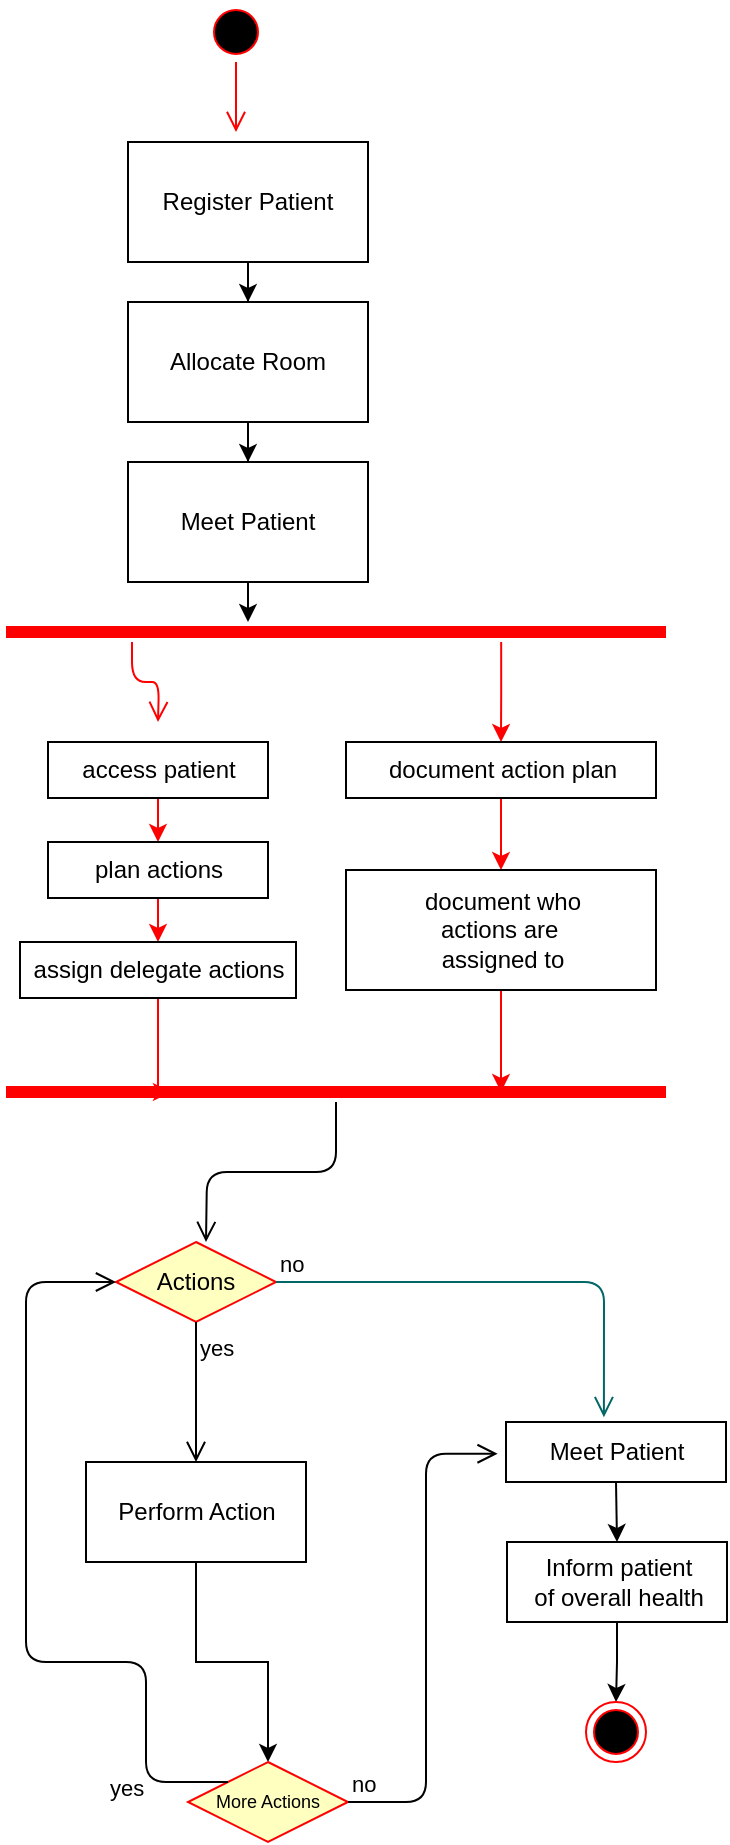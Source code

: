 <mxfile version="12.3.3" type="github" pages="1">
  <diagram id="4ugw7qa7zmJIgKYFLATh" name="Page-1">
    <mxGraphModel dx="805" dy="413" grid="1" gridSize="10" guides="1" tooltips="1" connect="1" arrows="1" fold="1" page="1" pageScale="1" pageWidth="850" pageHeight="1100" math="0" shadow="0">
      <root>
        <mxCell id="0"/>
        <mxCell id="1" parent="0"/>
        <mxCell id="-wgZAxr-TP0N3f5s5QVU-2" value="" style="ellipse;html=1;shape=startState;fillColor=#000000;strokeColor=#ff0000;" vertex="1" parent="1">
          <mxGeometry x="140" y="40" width="30" height="30" as="geometry"/>
        </mxCell>
        <mxCell id="-wgZAxr-TP0N3f5s5QVU-3" value="" style="edgeStyle=orthogonalEdgeStyle;html=1;verticalAlign=bottom;endArrow=open;endSize=8;strokeColor=#ff0000;entryX=0.45;entryY=-0.083;entryDx=0;entryDy=0;entryPerimeter=0;" edge="1" source="-wgZAxr-TP0N3f5s5QVU-2" parent="1">
          <mxGeometry relative="1" as="geometry">
            <mxPoint x="155" y="105" as="targetPoint"/>
          </mxGeometry>
        </mxCell>
        <mxCell id="-wgZAxr-TP0N3f5s5QVU-10" value="" style="edgeStyle=orthogonalEdgeStyle;rounded=0;orthogonalLoop=1;jettySize=auto;html=1;" edge="1" parent="1" source="-wgZAxr-TP0N3f5s5QVU-6" target="-wgZAxr-TP0N3f5s5QVU-9">
          <mxGeometry relative="1" as="geometry"/>
        </mxCell>
        <mxCell id="-wgZAxr-TP0N3f5s5QVU-6" value="Register Patient" style="rounded=0;whiteSpace=wrap;html=1;" vertex="1" parent="1">
          <mxGeometry x="101" y="110" width="120" height="60" as="geometry"/>
        </mxCell>
        <mxCell id="-wgZAxr-TP0N3f5s5QVU-12" value="" style="edgeStyle=orthogonalEdgeStyle;rounded=0;orthogonalLoop=1;jettySize=auto;html=1;" edge="1" parent="1" source="-wgZAxr-TP0N3f5s5QVU-9" target="-wgZAxr-TP0N3f5s5QVU-11">
          <mxGeometry relative="1" as="geometry"/>
        </mxCell>
        <mxCell id="-wgZAxr-TP0N3f5s5QVU-9" value="Allocate Room" style="rounded=0;whiteSpace=wrap;html=1;" vertex="1" parent="1">
          <mxGeometry x="101" y="190" width="120" height="60" as="geometry"/>
        </mxCell>
        <mxCell id="-wgZAxr-TP0N3f5s5QVU-14" value="" style="edgeStyle=orthogonalEdgeStyle;rounded=0;orthogonalLoop=1;jettySize=auto;html=1;" edge="1" parent="1" source="-wgZAxr-TP0N3f5s5QVU-11">
          <mxGeometry relative="1" as="geometry">
            <mxPoint x="161" y="350" as="targetPoint"/>
          </mxGeometry>
        </mxCell>
        <mxCell id="-wgZAxr-TP0N3f5s5QVU-11" value="Meet Patient" style="rounded=0;whiteSpace=wrap;html=1;" vertex="1" parent="1">
          <mxGeometry x="101" y="270" width="120" height="60" as="geometry"/>
        </mxCell>
        <mxCell id="-wgZAxr-TP0N3f5s5QVU-15" value="" style="shape=line;html=1;strokeWidth=6;strokeColor=#ff0000;" vertex="1" parent="1">
          <mxGeometry x="40" y="350" width="126" height="10" as="geometry"/>
        </mxCell>
        <mxCell id="-wgZAxr-TP0N3f5s5QVU-16" value="" style="edgeStyle=orthogonalEdgeStyle;html=1;verticalAlign=bottom;endArrow=open;endSize=8;strokeColor=#ff0000;" edge="1" source="-wgZAxr-TP0N3f5s5QVU-15" parent="1">
          <mxGeometry relative="1" as="geometry">
            <mxPoint x="116" y="400" as="targetPoint"/>
          </mxGeometry>
        </mxCell>
        <mxCell id="-wgZAxr-TP0N3f5s5QVU-17" value="" style="shape=line;html=1;strokeWidth=6;strokeColor=#ff0000;" vertex="1" parent="1">
          <mxGeometry x="166" y="350" width="204" height="10" as="geometry"/>
        </mxCell>
        <mxCell id="-wgZAxr-TP0N3f5s5QVU-32" style="edgeStyle=orthogonalEdgeStyle;rounded=0;orthogonalLoop=1;jettySize=auto;html=1;exitX=0.5;exitY=1;exitDx=0;exitDy=0;entryX=0.5;entryY=0;entryDx=0;entryDy=0;strokeColor=#FF0000;" edge="1" parent="1" source="-wgZAxr-TP0N3f5s5QVU-22" target="-wgZAxr-TP0N3f5s5QVU-23">
          <mxGeometry relative="1" as="geometry"/>
        </mxCell>
        <mxCell id="-wgZAxr-TP0N3f5s5QVU-22" value="access patient" style="html=1;" vertex="1" parent="1">
          <mxGeometry x="61" y="410" width="110" height="28" as="geometry"/>
        </mxCell>
        <mxCell id="-wgZAxr-TP0N3f5s5QVU-34" style="edgeStyle=orthogonalEdgeStyle;rounded=0;orthogonalLoop=1;jettySize=auto;html=1;exitX=0.5;exitY=1;exitDx=0;exitDy=0;entryX=0.5;entryY=0;entryDx=0;entryDy=0;strokeColor=#FF0000;" edge="1" parent="1" source="-wgZAxr-TP0N3f5s5QVU-23" target="-wgZAxr-TP0N3f5s5QVU-24">
          <mxGeometry relative="1" as="geometry"/>
        </mxCell>
        <mxCell id="-wgZAxr-TP0N3f5s5QVU-23" value="plan actions" style="html=1;" vertex="1" parent="1">
          <mxGeometry x="61" y="460" width="110" height="28" as="geometry"/>
        </mxCell>
        <mxCell id="-wgZAxr-TP0N3f5s5QVU-39" value="" style="edgeStyle=orthogonalEdgeStyle;rounded=0;orthogonalLoop=1;jettySize=auto;html=1;strokeColor=#FF0000;entryX=0.25;entryY=0.5;entryDx=0;entryDy=0;entryPerimeter=0;" edge="1" parent="1" source="-wgZAxr-TP0N3f5s5QVU-24" target="-wgZAxr-TP0N3f5s5QVU-35">
          <mxGeometry relative="1" as="geometry">
            <mxPoint x="116" y="618" as="targetPoint"/>
            <Array as="points">
              <mxPoint x="116" y="585"/>
            </Array>
          </mxGeometry>
        </mxCell>
        <mxCell id="-wgZAxr-TP0N3f5s5QVU-24" value="assign delegate actions" style="html=1;" vertex="1" parent="1">
          <mxGeometry x="47" y="510" width="138" height="28" as="geometry"/>
        </mxCell>
        <mxCell id="-wgZAxr-TP0N3f5s5QVU-31" style="edgeStyle=orthogonalEdgeStyle;rounded=0;orthogonalLoop=1;jettySize=auto;html=1;exitX=0.596;exitY=1;exitDx=0;exitDy=0;exitPerimeter=0;strokeColor=#FF0000;" edge="1" parent="1" source="-wgZAxr-TP0N3f5s5QVU-17" target="-wgZAxr-TP0N3f5s5QVU-25">
          <mxGeometry relative="1" as="geometry"/>
        </mxCell>
        <mxCell id="-wgZAxr-TP0N3f5s5QVU-33" style="edgeStyle=orthogonalEdgeStyle;rounded=0;orthogonalLoop=1;jettySize=auto;html=1;exitX=0.5;exitY=1;exitDx=0;exitDy=0;entryX=0.5;entryY=0;entryDx=0;entryDy=0;strokeColor=#FF0000;" edge="1" parent="1" source="-wgZAxr-TP0N3f5s5QVU-25" target="-wgZAxr-TP0N3f5s5QVU-26">
          <mxGeometry relative="1" as="geometry"/>
        </mxCell>
        <mxCell id="-wgZAxr-TP0N3f5s5QVU-25" value="document action plan" style="html=1;" vertex="1" parent="1">
          <mxGeometry x="210" y="410" width="155" height="28" as="geometry"/>
        </mxCell>
        <mxCell id="-wgZAxr-TP0N3f5s5QVU-37" style="edgeStyle=orthogonalEdgeStyle;rounded=0;orthogonalLoop=1;jettySize=auto;html=1;exitX=0.5;exitY=1;exitDx=0;exitDy=0;entryX=0.75;entryY=0.5;entryDx=0;entryDy=0;entryPerimeter=0;strokeColor=#FF0000;" edge="1" parent="1" source="-wgZAxr-TP0N3f5s5QVU-26" target="-wgZAxr-TP0N3f5s5QVU-35">
          <mxGeometry relative="1" as="geometry"/>
        </mxCell>
        <mxCell id="-wgZAxr-TP0N3f5s5QVU-26" value="document who&lt;br&gt;actions are&amp;nbsp;&lt;br&gt;assigned to" style="html=1;" vertex="1" parent="1">
          <mxGeometry x="210" y="474" width="155" height="60" as="geometry"/>
        </mxCell>
        <mxCell id="-wgZAxr-TP0N3f5s5QVU-35" value="" style="shape=line;html=1;strokeWidth=6;strokeColor=#ff0000;" vertex="1" parent="1">
          <mxGeometry x="40" y="580" width="330" height="10" as="geometry"/>
        </mxCell>
        <mxCell id="-wgZAxr-TP0N3f5s5QVU-36" value="" style="edgeStyle=orthogonalEdgeStyle;html=1;verticalAlign=bottom;endArrow=open;endSize=8;strokeColor=#000000;" edge="1" source="-wgZAxr-TP0N3f5s5QVU-35" parent="1">
          <mxGeometry relative="1" as="geometry">
            <mxPoint x="140" y="660" as="targetPoint"/>
          </mxGeometry>
        </mxCell>
        <mxCell id="-wgZAxr-TP0N3f5s5QVU-41" value="Actions" style="rhombus;whiteSpace=wrap;html=1;fillColor=#ffffc0;strokeColor=#ff0000;" vertex="1" parent="1">
          <mxGeometry x="95" y="660" width="80" height="40" as="geometry"/>
        </mxCell>
        <mxCell id="-wgZAxr-TP0N3f5s5QVU-42" value="no" style="edgeStyle=orthogonalEdgeStyle;html=1;align=left;verticalAlign=bottom;endArrow=open;endSize=8;strokeColor=#006666;entryX=0.445;entryY=-0.081;entryDx=0;entryDy=0;entryPerimeter=0;" edge="1" source="-wgZAxr-TP0N3f5s5QVU-41" parent="1" target="-wgZAxr-TP0N3f5s5QVU-52">
          <mxGeometry x="-1" relative="1" as="geometry">
            <mxPoint x="275" y="680" as="targetPoint"/>
          </mxGeometry>
        </mxCell>
        <mxCell id="-wgZAxr-TP0N3f5s5QVU-43" value="yes" style="edgeStyle=orthogonalEdgeStyle;html=1;align=left;verticalAlign=top;endArrow=open;endSize=8;strokeColor=#000000;entryX=0.5;entryY=0;entryDx=0;entryDy=0;" edge="1" source="-wgZAxr-TP0N3f5s5QVU-41" parent="1" target="-wgZAxr-TP0N3f5s5QVU-47">
          <mxGeometry x="-1" relative="1" as="geometry">
            <mxPoint x="135" y="760" as="targetPoint"/>
          </mxGeometry>
        </mxCell>
        <mxCell id="-wgZAxr-TP0N3f5s5QVU-51" style="edgeStyle=orthogonalEdgeStyle;rounded=0;orthogonalLoop=1;jettySize=auto;html=1;exitX=0.5;exitY=1;exitDx=0;exitDy=0;strokeColor=#000000;" edge="1" parent="1" source="-wgZAxr-TP0N3f5s5QVU-47" target="-wgZAxr-TP0N3f5s5QVU-48">
          <mxGeometry relative="1" as="geometry"/>
        </mxCell>
        <mxCell id="-wgZAxr-TP0N3f5s5QVU-47" value="Perform Action" style="html=1;strokeColor=#000000;" vertex="1" parent="1">
          <mxGeometry x="80" y="770" width="110" height="50" as="geometry"/>
        </mxCell>
        <mxCell id="-wgZAxr-TP0N3f5s5QVU-48" value="More Actions" style="rhombus;whiteSpace=wrap;html=1;fillColor=#ffffc0;strokeColor=#ff0000;fontSize=9;" vertex="1" parent="1">
          <mxGeometry x="131" y="920" width="80" height="40" as="geometry"/>
        </mxCell>
        <mxCell id="-wgZAxr-TP0N3f5s5QVU-49" value="no" style="edgeStyle=orthogonalEdgeStyle;html=1;align=left;verticalAlign=bottom;endArrow=open;endSize=8;strokeColor=#000000;entryX=-0.038;entryY=0.529;entryDx=0;entryDy=0;entryPerimeter=0;" edge="1" source="-wgZAxr-TP0N3f5s5QVU-48" parent="1" target="-wgZAxr-TP0N3f5s5QVU-52">
          <mxGeometry x="-1" relative="1" as="geometry">
            <mxPoint x="245" y="850" as="targetPoint"/>
            <Array as="points">
              <mxPoint x="250" y="940"/>
              <mxPoint x="250" y="766"/>
            </Array>
          </mxGeometry>
        </mxCell>
        <mxCell id="-wgZAxr-TP0N3f5s5QVU-50" value="yes" style="edgeStyle=orthogonalEdgeStyle;html=1;align=left;verticalAlign=top;endArrow=open;endSize=8;strokeColor=#000000;entryX=0;entryY=0.5;entryDx=0;entryDy=0;" edge="1" source="-wgZAxr-TP0N3f5s5QVU-48" parent="1" target="-wgZAxr-TP0N3f5s5QVU-41">
          <mxGeometry x="-0.742" y="20" relative="1" as="geometry">
            <mxPoint x="105" y="930" as="targetPoint"/>
            <Array as="points">
              <mxPoint x="110" y="930"/>
              <mxPoint x="110" y="870"/>
              <mxPoint x="50" y="870"/>
              <mxPoint x="50" y="680"/>
            </Array>
            <mxPoint as="offset"/>
          </mxGeometry>
        </mxCell>
        <mxCell id="-wgZAxr-TP0N3f5s5QVU-56" style="edgeStyle=orthogonalEdgeStyle;rounded=0;orthogonalLoop=1;jettySize=auto;html=1;exitX=0.5;exitY=1;exitDx=0;exitDy=0;entryX=0.5;entryY=0;entryDx=0;entryDy=0;strokeColor=#000000;" edge="1" parent="1" source="-wgZAxr-TP0N3f5s5QVU-52" target="-wgZAxr-TP0N3f5s5QVU-54">
          <mxGeometry relative="1" as="geometry"/>
        </mxCell>
        <mxCell id="-wgZAxr-TP0N3f5s5QVU-52" value="Meet Patient" style="html=1;strokeColor=#000000;" vertex="1" parent="1">
          <mxGeometry x="290" y="750" width="110" height="30" as="geometry"/>
        </mxCell>
        <mxCell id="-wgZAxr-TP0N3f5s5QVU-53" style="edgeStyle=orthogonalEdgeStyle;rounded=0;orthogonalLoop=1;jettySize=auto;html=1;entryX=0.5;entryY=0;entryDx=0;entryDy=0;" edge="1" parent="1" source="-wgZAxr-TP0N3f5s5QVU-54" target="-wgZAxr-TP0N3f5s5QVU-55">
          <mxGeometry relative="1" as="geometry"/>
        </mxCell>
        <mxCell id="-wgZAxr-TP0N3f5s5QVU-54" value="Inform patient &lt;br&gt;of overall health" style="html=1;strokeColor=#000000;" vertex="1" parent="1">
          <mxGeometry x="290.5" y="810" width="110" height="40" as="geometry"/>
        </mxCell>
        <mxCell id="-wgZAxr-TP0N3f5s5QVU-55" value="" style="ellipse;html=1;shape=endState;fillColor=#000000;strokeColor=#ff0000;" vertex="1" parent="1">
          <mxGeometry x="330" y="890" width="30" height="30" as="geometry"/>
        </mxCell>
      </root>
    </mxGraphModel>
  </diagram>
</mxfile>
